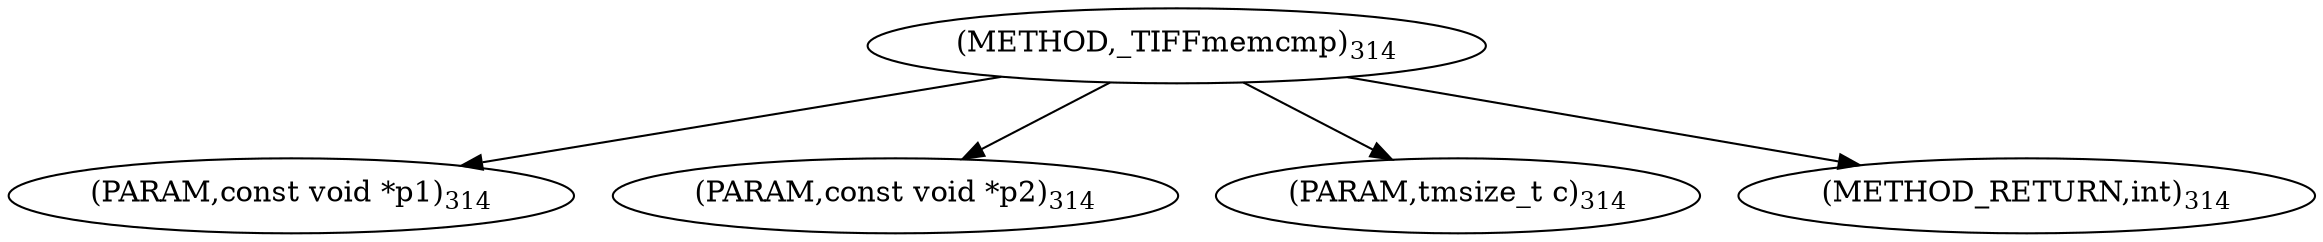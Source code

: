 digraph "_TIFFmemcmp" {  
"8396" [label = <(METHOD,_TIFFmemcmp)<SUB>314</SUB>> ]
"8397" [label = <(PARAM,const void *p1)<SUB>314</SUB>> ]
"8398" [label = <(PARAM,const void *p2)<SUB>314</SUB>> ]
"8399" [label = <(PARAM,tmsize_t c)<SUB>314</SUB>> ]
"8400" [label = <(METHOD_RETURN,int)<SUB>314</SUB>> ]
  "8396" -> "8397" 
  "8396" -> "8398" 
  "8396" -> "8399" 
  "8396" -> "8400" 
}

